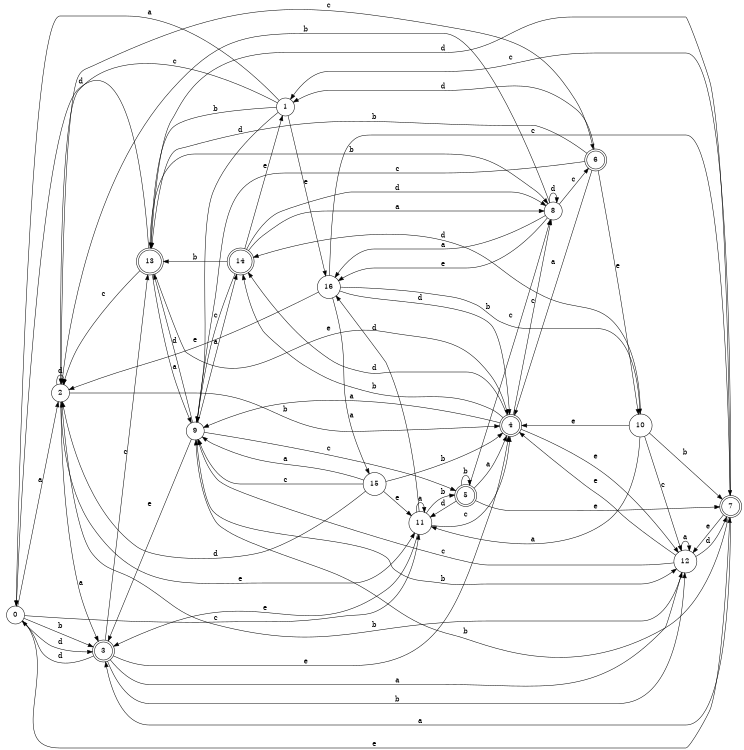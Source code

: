 digraph n14_2 {
__start0 [label="" shape="none"];

rankdir=LR;
size="8,5";

s0 [style="filled", color="black", fillcolor="white" shape="circle", label="0"];
s1 [style="filled", color="black", fillcolor="white" shape="circle", label="1"];
s2 [style="filled", color="black", fillcolor="white" shape="circle", label="2"];
s3 [style="rounded,filled", color="black", fillcolor="white" shape="doublecircle", label="3"];
s4 [style="rounded,filled", color="black", fillcolor="white" shape="doublecircle", label="4"];
s5 [style="rounded,filled", color="black", fillcolor="white" shape="doublecircle", label="5"];
s6 [style="rounded,filled", color="black", fillcolor="white" shape="doublecircle", label="6"];
s7 [style="rounded,filled", color="black", fillcolor="white" shape="doublecircle", label="7"];
s8 [style="filled", color="black", fillcolor="white" shape="circle", label="8"];
s9 [style="filled", color="black", fillcolor="white" shape="circle", label="9"];
s10 [style="filled", color="black", fillcolor="white" shape="circle", label="10"];
s11 [style="filled", color="black", fillcolor="white" shape="circle", label="11"];
s12 [style="filled", color="black", fillcolor="white" shape="circle", label="12"];
s13 [style="rounded,filled", color="black", fillcolor="white" shape="doublecircle", label="13"];
s14 [style="rounded,filled", color="black", fillcolor="white" shape="doublecircle", label="14"];
s15 [style="filled", color="black", fillcolor="white" shape="circle", label="15"];
s16 [style="filled", color="black", fillcolor="white" shape="circle", label="16"];
s0 -> s2 [label="a"];
s0 -> s3 [label="b"];
s0 -> s11 [label="c"];
s0 -> s3 [label="d"];
s0 -> s7 [label="e"];
s1 -> s0 [label="a"];
s1 -> s13 [label="b"];
s1 -> s2 [label="c"];
s1 -> s9 [label="d"];
s1 -> s16 [label="e"];
s2 -> s3 [label="a"];
s2 -> s4 [label="b"];
s2 -> s6 [label="c"];
s2 -> s2 [label="d"];
s2 -> s11 [label="e"];
s3 -> s12 [label="a"];
s3 -> s12 [label="b"];
s3 -> s13 [label="c"];
s3 -> s0 [label="d"];
s3 -> s4 [label="e"];
s4 -> s9 [label="a"];
s4 -> s14 [label="b"];
s4 -> s8 [label="c"];
s4 -> s14 [label="d"];
s4 -> s12 [label="e"];
s5 -> s4 [label="a"];
s5 -> s5 [label="b"];
s5 -> s8 [label="c"];
s5 -> s11 [label="d"];
s5 -> s7 [label="e"];
s6 -> s4 [label="a"];
s6 -> s13 [label="b"];
s6 -> s9 [label="c"];
s6 -> s1 [label="d"];
s6 -> s10 [label="e"];
s7 -> s3 [label="a"];
s7 -> s9 [label="b"];
s7 -> s1 [label="c"];
s7 -> s13 [label="d"];
s7 -> s12 [label="e"];
s8 -> s16 [label="a"];
s8 -> s2 [label="b"];
s8 -> s6 [label="c"];
s8 -> s8 [label="d"];
s8 -> s16 [label="e"];
s9 -> s14 [label="a"];
s9 -> s12 [label="b"];
s9 -> s5 [label="c"];
s9 -> s13 [label="d"];
s9 -> s3 [label="e"];
s10 -> s11 [label="a"];
s10 -> s7 [label="b"];
s10 -> s12 [label="c"];
s10 -> s14 [label="d"];
s10 -> s4 [label="e"];
s11 -> s11 [label="a"];
s11 -> s5 [label="b"];
s11 -> s4 [label="c"];
s11 -> s16 [label="d"];
s11 -> s3 [label="e"];
s12 -> s12 [label="a"];
s12 -> s2 [label="b"];
s12 -> s9 [label="c"];
s12 -> s7 [label="d"];
s12 -> s4 [label="e"];
s13 -> s9 [label="a"];
s13 -> s8 [label="b"];
s13 -> s2 [label="c"];
s13 -> s0 [label="d"];
s13 -> s4 [label="e"];
s14 -> s8 [label="a"];
s14 -> s13 [label="b"];
s14 -> s9 [label="c"];
s14 -> s8 [label="d"];
s14 -> s1 [label="e"];
s15 -> s9 [label="a"];
s15 -> s4 [label="b"];
s15 -> s9 [label="c"];
s15 -> s2 [label="d"];
s15 -> s11 [label="e"];
s16 -> s15 [label="a"];
s16 -> s10 [label="b"];
s16 -> s7 [label="c"];
s16 -> s4 [label="d"];
s16 -> s2 [label="e"];

}